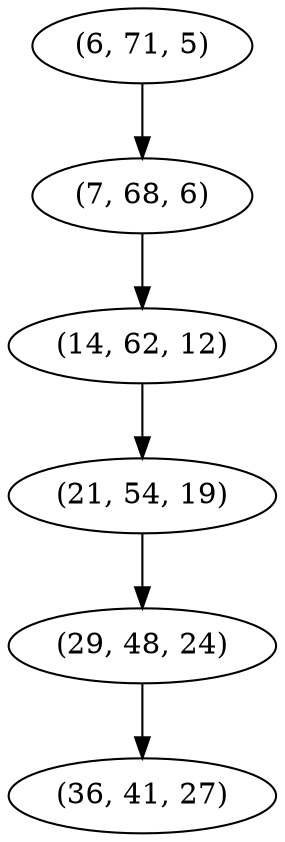 digraph tree {
    "(6, 71, 5)";
    "(7, 68, 6)";
    "(14, 62, 12)";
    "(21, 54, 19)";
    "(29, 48, 24)";
    "(36, 41, 27)";
    "(6, 71, 5)" -> "(7, 68, 6)";
    "(7, 68, 6)" -> "(14, 62, 12)";
    "(14, 62, 12)" -> "(21, 54, 19)";
    "(21, 54, 19)" -> "(29, 48, 24)";
    "(29, 48, 24)" -> "(36, 41, 27)";
}
